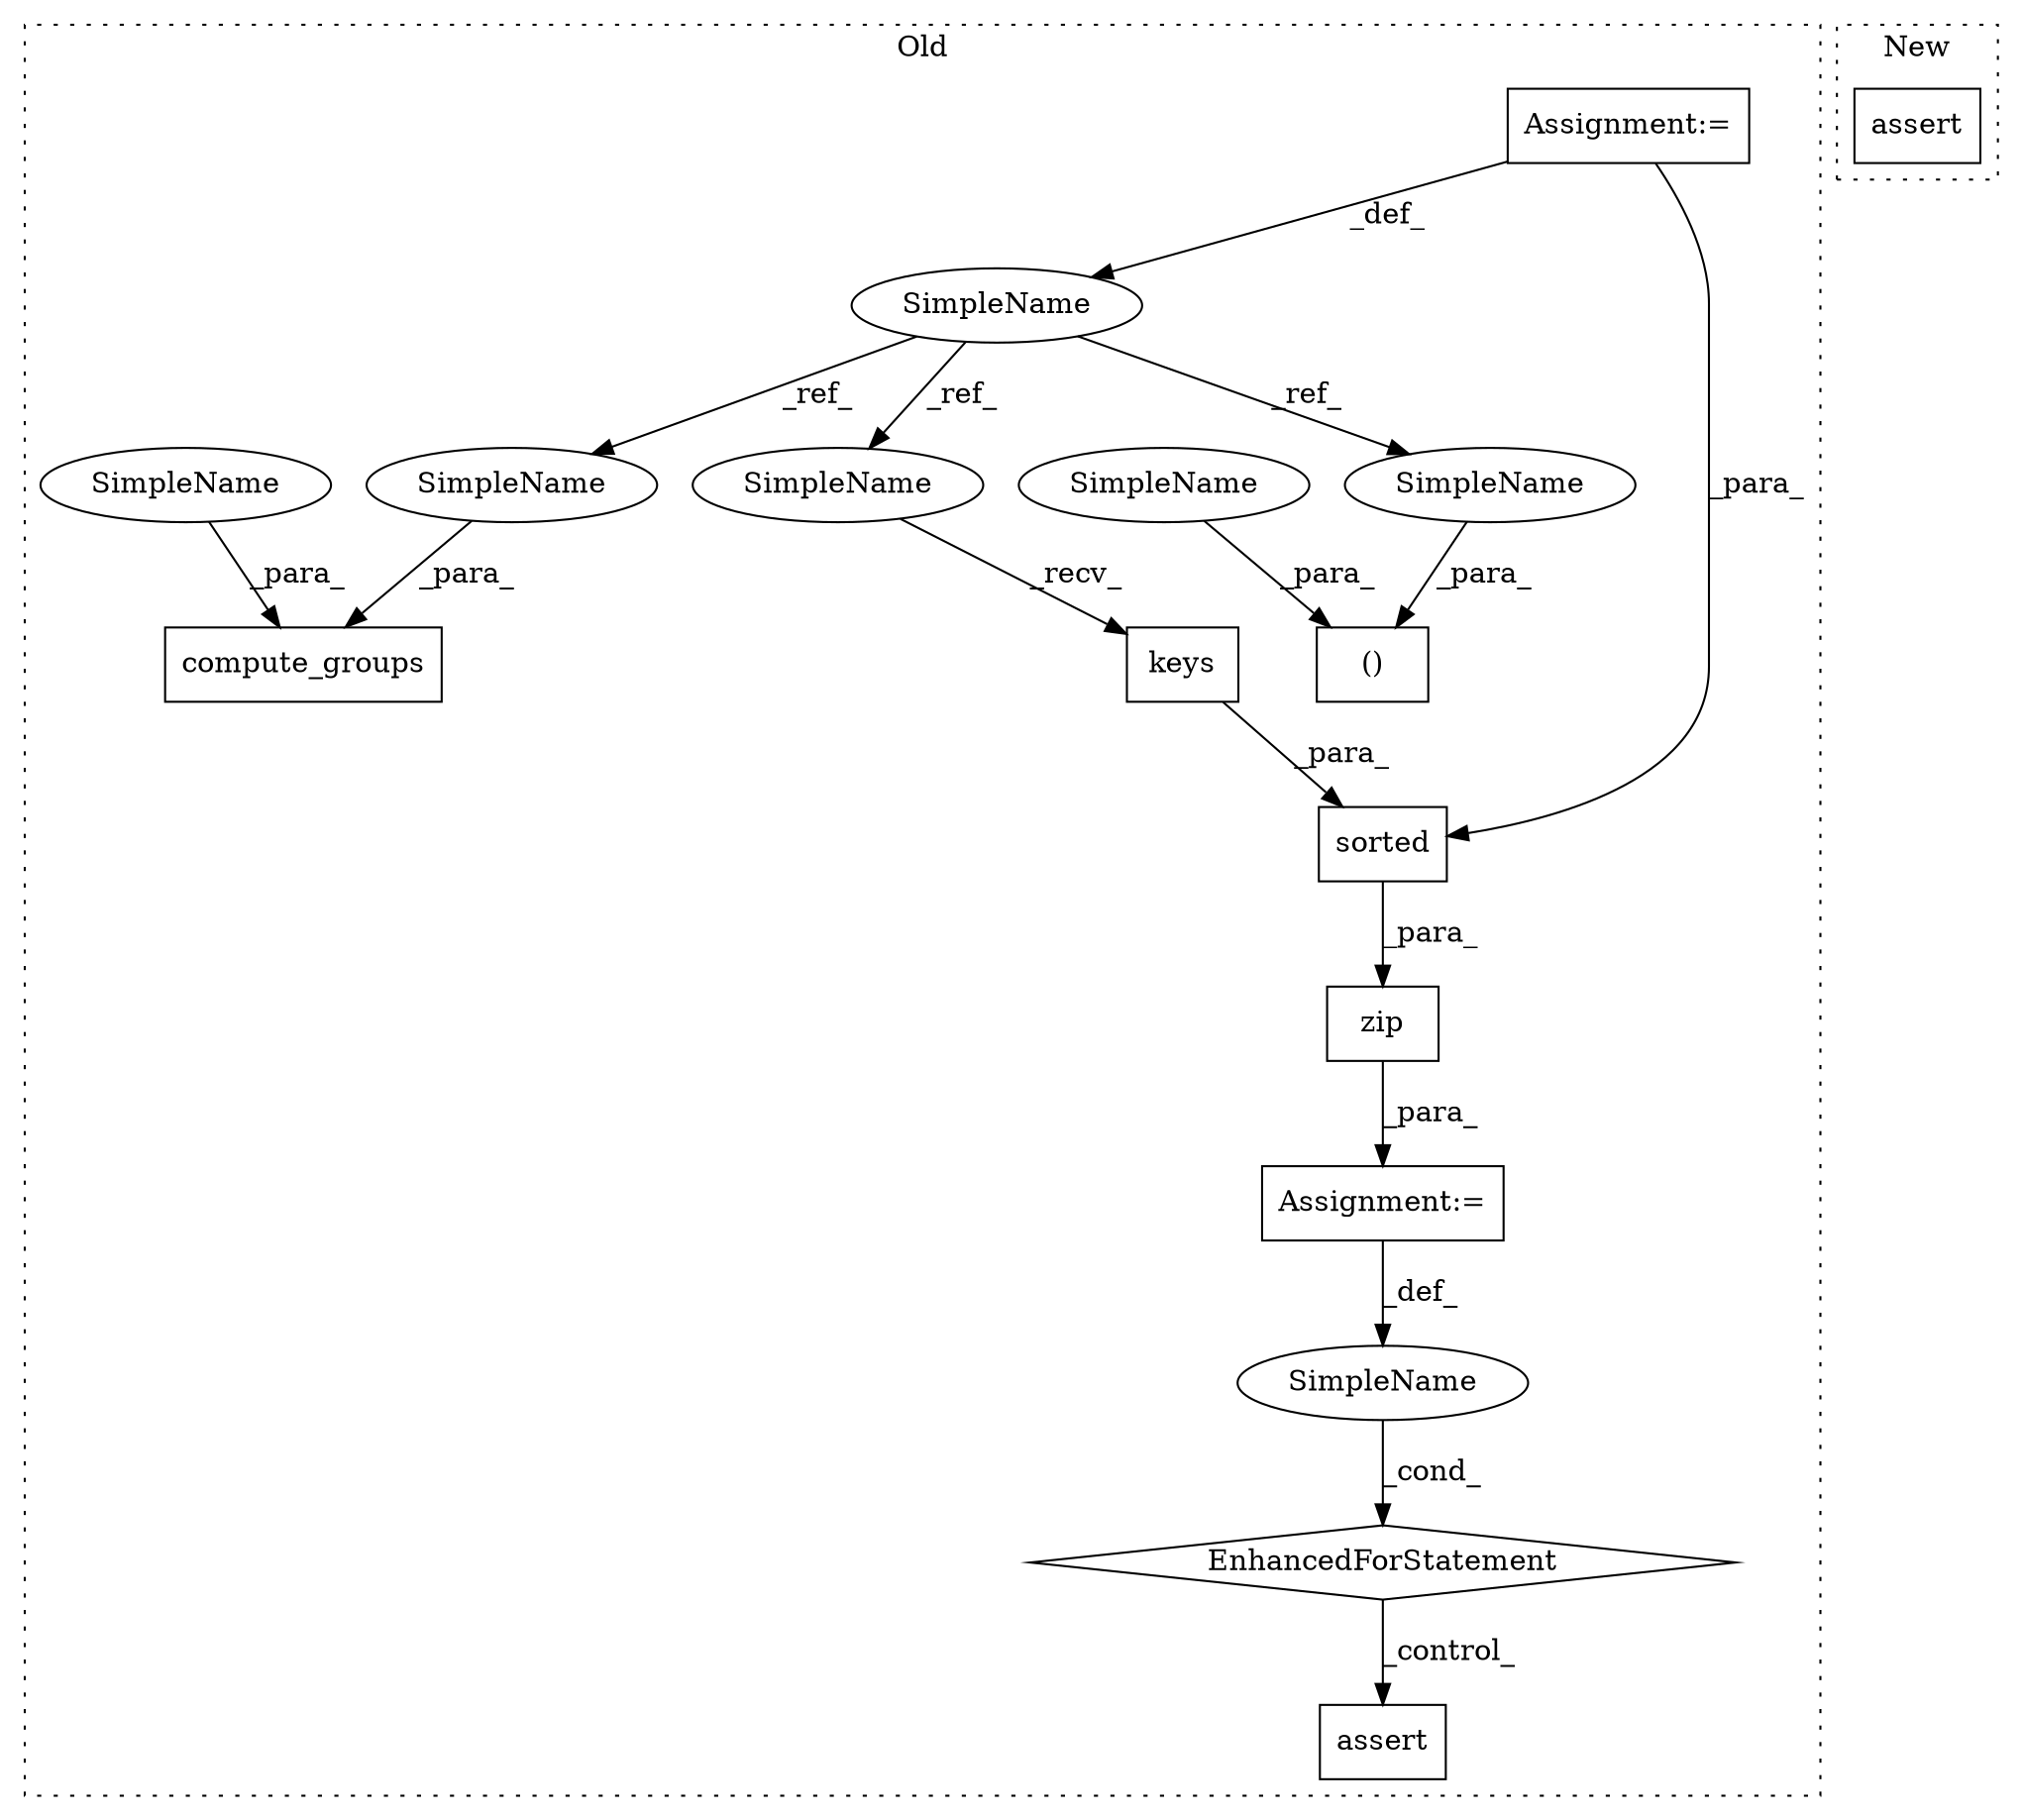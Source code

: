 digraph G {
subgraph cluster0 {
1 [label="compute_groups" a="32" s="4663,4714" l="15,1" shape="box"];
3 [label="SimpleName" a="42" s="3778" l="10" shape="ellipse"];
4 [label="()" a="106" s="3992" l="60" shape="box"];
5 [label="keys" a="32" s="5139" l="6" shape="box"];
6 [label="EnhancedForStatement" a="70" s="4982,5147" l="83,2" shape="diamond"];
7 [label="zip" a="32" s="5102,5146" l="4,1" shape="box"];
8 [label="sorted" a="32" s="5121,5145" l="7,1" shape="box"];
9 [label="SimpleName" a="42" s="5077" l="22" shape="ellipse"];
10 [label="assert" a="32" s="5162,5210" l="12,1" shape="box"];
11 [label="Assignment:=" a="7" s="4982,5147" l="83,2" shape="box"];
12 [label="Assignment:=" a="7" s="3778" l="10" shape="box"];
13 [label="SimpleName" a="42" s="4042" l="10" shape="ellipse"];
14 [label="SimpleName" a="42" s="5128" l="10" shape="ellipse"];
15 [label="SimpleName" a="42" s="4704" l="10" shape="ellipse"];
16 [label="SimpleName" a="42" s="4678" l="5" shape="ellipse"];
17 [label="SimpleName" a="42" s="3992" l="5" shape="ellipse"];
label = "Old";
style="dotted";
}
subgraph cluster1 {
2 [label="assert" a="6" s="8263" l="7" shape="box"];
label = "New";
style="dotted";
}
3 -> 14 [label="_ref_"];
3 -> 13 [label="_ref_"];
3 -> 15 [label="_ref_"];
5 -> 8 [label="_para_"];
6 -> 10 [label="_control_"];
7 -> 11 [label="_para_"];
8 -> 7 [label="_para_"];
9 -> 6 [label="_cond_"];
11 -> 9 [label="_def_"];
12 -> 8 [label="_para_"];
12 -> 3 [label="_def_"];
13 -> 4 [label="_para_"];
14 -> 5 [label="_recv_"];
15 -> 1 [label="_para_"];
16 -> 1 [label="_para_"];
17 -> 4 [label="_para_"];
}